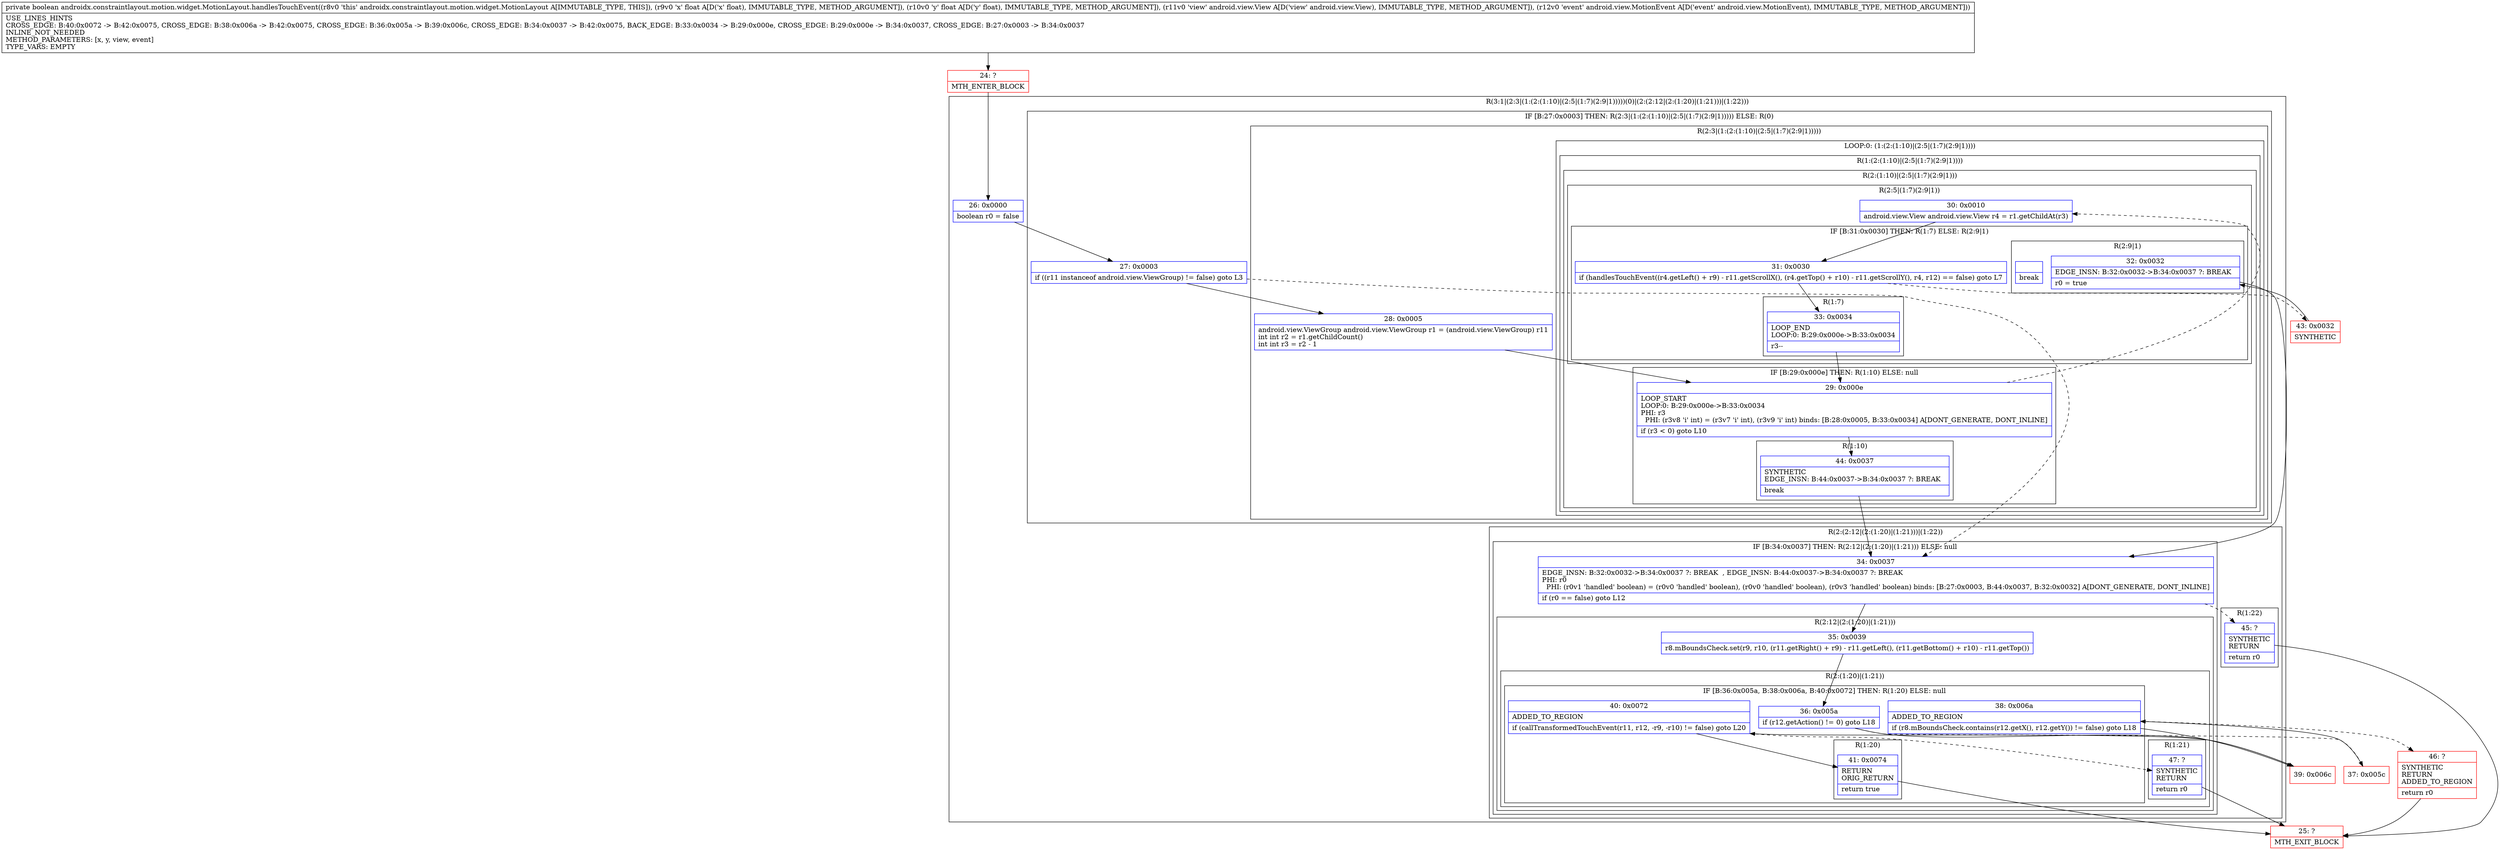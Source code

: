 digraph "CFG forandroidx.constraintlayout.motion.widget.MotionLayout.handlesTouchEvent(FFLandroid\/view\/View;Landroid\/view\/MotionEvent;)Z" {
subgraph cluster_Region_1146111919 {
label = "R(3:1|(2:3|(1:(2:(1:10)|(2:5|(1:7)(2:9|1)))))(0)|(2:(2:12|(2:(1:20)|(1:21)))|(1:22)))";
node [shape=record,color=blue];
Node_26 [shape=record,label="{26\:\ 0x0000|boolean r0 = false\l}"];
subgraph cluster_IfRegion_1757523718 {
label = "IF [B:27:0x0003] THEN: R(2:3|(1:(2:(1:10)|(2:5|(1:7)(2:9|1))))) ELSE: R(0)";
node [shape=record,color=blue];
Node_27 [shape=record,label="{27\:\ 0x0003|if ((r11 instanceof android.view.ViewGroup) != false) goto L3\l}"];
subgraph cluster_Region_1893925833 {
label = "R(2:3|(1:(2:(1:10)|(2:5|(1:7)(2:9|1)))))";
node [shape=record,color=blue];
Node_28 [shape=record,label="{28\:\ 0x0005|android.view.ViewGroup android.view.ViewGroup r1 = (android.view.ViewGroup) r11\lint int r2 = r1.getChildCount()\lint int r3 = r2 \- 1\l}"];
subgraph cluster_LoopRegion_749830966 {
label = "LOOP:0: (1:(2:(1:10)|(2:5|(1:7)(2:9|1))))";
node [shape=record,color=blue];
subgraph cluster_Region_1095182456 {
label = "R(1:(2:(1:10)|(2:5|(1:7)(2:9|1))))";
node [shape=record,color=blue];
subgraph cluster_Region_1482254494 {
label = "R(2:(1:10)|(2:5|(1:7)(2:9|1)))";
node [shape=record,color=blue];
subgraph cluster_IfRegion_373321694 {
label = "IF [B:29:0x000e] THEN: R(1:10) ELSE: null";
node [shape=record,color=blue];
Node_29 [shape=record,label="{29\:\ 0x000e|LOOP_START\lLOOP:0: B:29:0x000e\-\>B:33:0x0034\lPHI: r3 \l  PHI: (r3v8 'i' int) = (r3v7 'i' int), (r3v9 'i' int) binds: [B:28:0x0005, B:33:0x0034] A[DONT_GENERATE, DONT_INLINE]\l|if (r3 \< 0) goto L10\l}"];
subgraph cluster_Region_1023759628 {
label = "R(1:10)";
node [shape=record,color=blue];
Node_44 [shape=record,label="{44\:\ 0x0037|SYNTHETIC\lEDGE_INSN: B:44:0x0037\-\>B:34:0x0037 ?: BREAK  \l|break\l}"];
}
}
subgraph cluster_Region_175256881 {
label = "R(2:5|(1:7)(2:9|1))";
node [shape=record,color=blue];
Node_30 [shape=record,label="{30\:\ 0x0010|android.view.View android.view.View r4 = r1.getChildAt(r3)\l}"];
subgraph cluster_IfRegion_2119551892 {
label = "IF [B:31:0x0030] THEN: R(1:7) ELSE: R(2:9|1)";
node [shape=record,color=blue];
Node_31 [shape=record,label="{31\:\ 0x0030|if (handlesTouchEvent((r4.getLeft() + r9) \- r11.getScrollX(), (r4.getTop() + r10) \- r11.getScrollY(), r4, r12) == false) goto L7\l}"];
subgraph cluster_Region_1811301005 {
label = "R(1:7)";
node [shape=record,color=blue];
Node_33 [shape=record,label="{33\:\ 0x0034|LOOP_END\lLOOP:0: B:29:0x000e\-\>B:33:0x0034\l|r3\-\-\l}"];
}
subgraph cluster_Region_1422816238 {
label = "R(2:9|1)";
node [shape=record,color=blue];
Node_32 [shape=record,label="{32\:\ 0x0032|EDGE_INSN: B:32:0x0032\-\>B:34:0x0037 ?: BREAK  \l|r0 = true\l}"];
Node_InsnContainer_495831465 [shape=record,label="{|break\l}"];
}
}
}
}
}
}
}
subgraph cluster_Region_1710302856 {
label = "R(0)";
node [shape=record,color=blue];
}
}
subgraph cluster_Region_1996468016 {
label = "R(2:(2:12|(2:(1:20)|(1:21)))|(1:22))";
node [shape=record,color=blue];
subgraph cluster_IfRegion_1832057639 {
label = "IF [B:34:0x0037] THEN: R(2:12|(2:(1:20)|(1:21))) ELSE: null";
node [shape=record,color=blue];
Node_34 [shape=record,label="{34\:\ 0x0037|EDGE_INSN: B:32:0x0032\-\>B:34:0x0037 ?: BREAK  , EDGE_INSN: B:44:0x0037\-\>B:34:0x0037 ?: BREAK  \lPHI: r0 \l  PHI: (r0v1 'handled' boolean) = (r0v0 'handled' boolean), (r0v0 'handled' boolean), (r0v3 'handled' boolean) binds: [B:27:0x0003, B:44:0x0037, B:32:0x0032] A[DONT_GENERATE, DONT_INLINE]\l|if (r0 == false) goto L12\l}"];
subgraph cluster_Region_1631926742 {
label = "R(2:12|(2:(1:20)|(1:21)))";
node [shape=record,color=blue];
Node_35 [shape=record,label="{35\:\ 0x0039|r8.mBoundsCheck.set(r9, r10, (r11.getRight() + r9) \- r11.getLeft(), (r11.getBottom() + r10) \- r11.getTop())\l}"];
subgraph cluster_Region_318141654 {
label = "R(2:(1:20)|(1:21))";
node [shape=record,color=blue];
subgraph cluster_IfRegion_2128598374 {
label = "IF [B:36:0x005a, B:38:0x006a, B:40:0x0072] THEN: R(1:20) ELSE: null";
node [shape=record,color=blue];
Node_36 [shape=record,label="{36\:\ 0x005a|if (r12.getAction() != 0) goto L18\l}"];
Node_38 [shape=record,label="{38\:\ 0x006a|ADDED_TO_REGION\l|if (r8.mBoundsCheck.contains(r12.getX(), r12.getY()) != false) goto L18\l}"];
Node_40 [shape=record,label="{40\:\ 0x0072|ADDED_TO_REGION\l|if (callTransformedTouchEvent(r11, r12, \-r9, \-r10) != false) goto L20\l}"];
subgraph cluster_Region_1976722338 {
label = "R(1:20)";
node [shape=record,color=blue];
Node_41 [shape=record,label="{41\:\ 0x0074|RETURN\lORIG_RETURN\l|return true\l}"];
}
}
subgraph cluster_Region_297667441 {
label = "R(1:21)";
node [shape=record,color=blue];
Node_47 [shape=record,label="{47\:\ ?|SYNTHETIC\lRETURN\l|return r0\l}"];
}
}
}
}
subgraph cluster_Region_1469402070 {
label = "R(1:22)";
node [shape=record,color=blue];
Node_45 [shape=record,label="{45\:\ ?|SYNTHETIC\lRETURN\l|return r0\l}"];
}
}
}
Node_24 [shape=record,color=red,label="{24\:\ ?|MTH_ENTER_BLOCK\l}"];
Node_43 [shape=record,color=red,label="{43\:\ 0x0032|SYNTHETIC\l}"];
Node_37 [shape=record,color=red,label="{37\:\ 0x005c}"];
Node_46 [shape=record,color=red,label="{46\:\ ?|SYNTHETIC\lRETURN\lADDED_TO_REGION\l|return r0\l}"];
Node_25 [shape=record,color=red,label="{25\:\ ?|MTH_EXIT_BLOCK\l}"];
Node_39 [shape=record,color=red,label="{39\:\ 0x006c}"];
MethodNode[shape=record,label="{private boolean androidx.constraintlayout.motion.widget.MotionLayout.handlesTouchEvent((r8v0 'this' androidx.constraintlayout.motion.widget.MotionLayout A[IMMUTABLE_TYPE, THIS]), (r9v0 'x' float A[D('x' float), IMMUTABLE_TYPE, METHOD_ARGUMENT]), (r10v0 'y' float A[D('y' float), IMMUTABLE_TYPE, METHOD_ARGUMENT]), (r11v0 'view' android.view.View A[D('view' android.view.View), IMMUTABLE_TYPE, METHOD_ARGUMENT]), (r12v0 'event' android.view.MotionEvent A[D('event' android.view.MotionEvent), IMMUTABLE_TYPE, METHOD_ARGUMENT]))  | USE_LINES_HINTS\lCROSS_EDGE: B:40:0x0072 \-\> B:42:0x0075, CROSS_EDGE: B:38:0x006a \-\> B:42:0x0075, CROSS_EDGE: B:36:0x005a \-\> B:39:0x006c, CROSS_EDGE: B:34:0x0037 \-\> B:42:0x0075, BACK_EDGE: B:33:0x0034 \-\> B:29:0x000e, CROSS_EDGE: B:29:0x000e \-\> B:34:0x0037, CROSS_EDGE: B:27:0x0003 \-\> B:34:0x0037\lINLINE_NOT_NEEDED\lMETHOD_PARAMETERS: [x, y, view, event]\lTYPE_VARS: EMPTY\l}"];
MethodNode -> Node_24;Node_26 -> Node_27;
Node_27 -> Node_28;
Node_27 -> Node_34[style=dashed];
Node_28 -> Node_29;
Node_29 -> Node_30[style=dashed];
Node_29 -> Node_44;
Node_44 -> Node_34;
Node_30 -> Node_31;
Node_31 -> Node_33;
Node_31 -> Node_43[style=dashed];
Node_33 -> Node_29;
Node_32 -> Node_34;
Node_34 -> Node_35;
Node_34 -> Node_45[style=dashed];
Node_35 -> Node_36;
Node_36 -> Node_37[style=dashed];
Node_36 -> Node_39;
Node_38 -> Node_39;
Node_38 -> Node_46[style=dashed];
Node_40 -> Node_41;
Node_40 -> Node_47[style=dashed];
Node_41 -> Node_25;
Node_47 -> Node_25;
Node_45 -> Node_25;
Node_24 -> Node_26;
Node_43 -> Node_32;
Node_37 -> Node_38;
Node_46 -> Node_25;
Node_39 -> Node_40;
}

